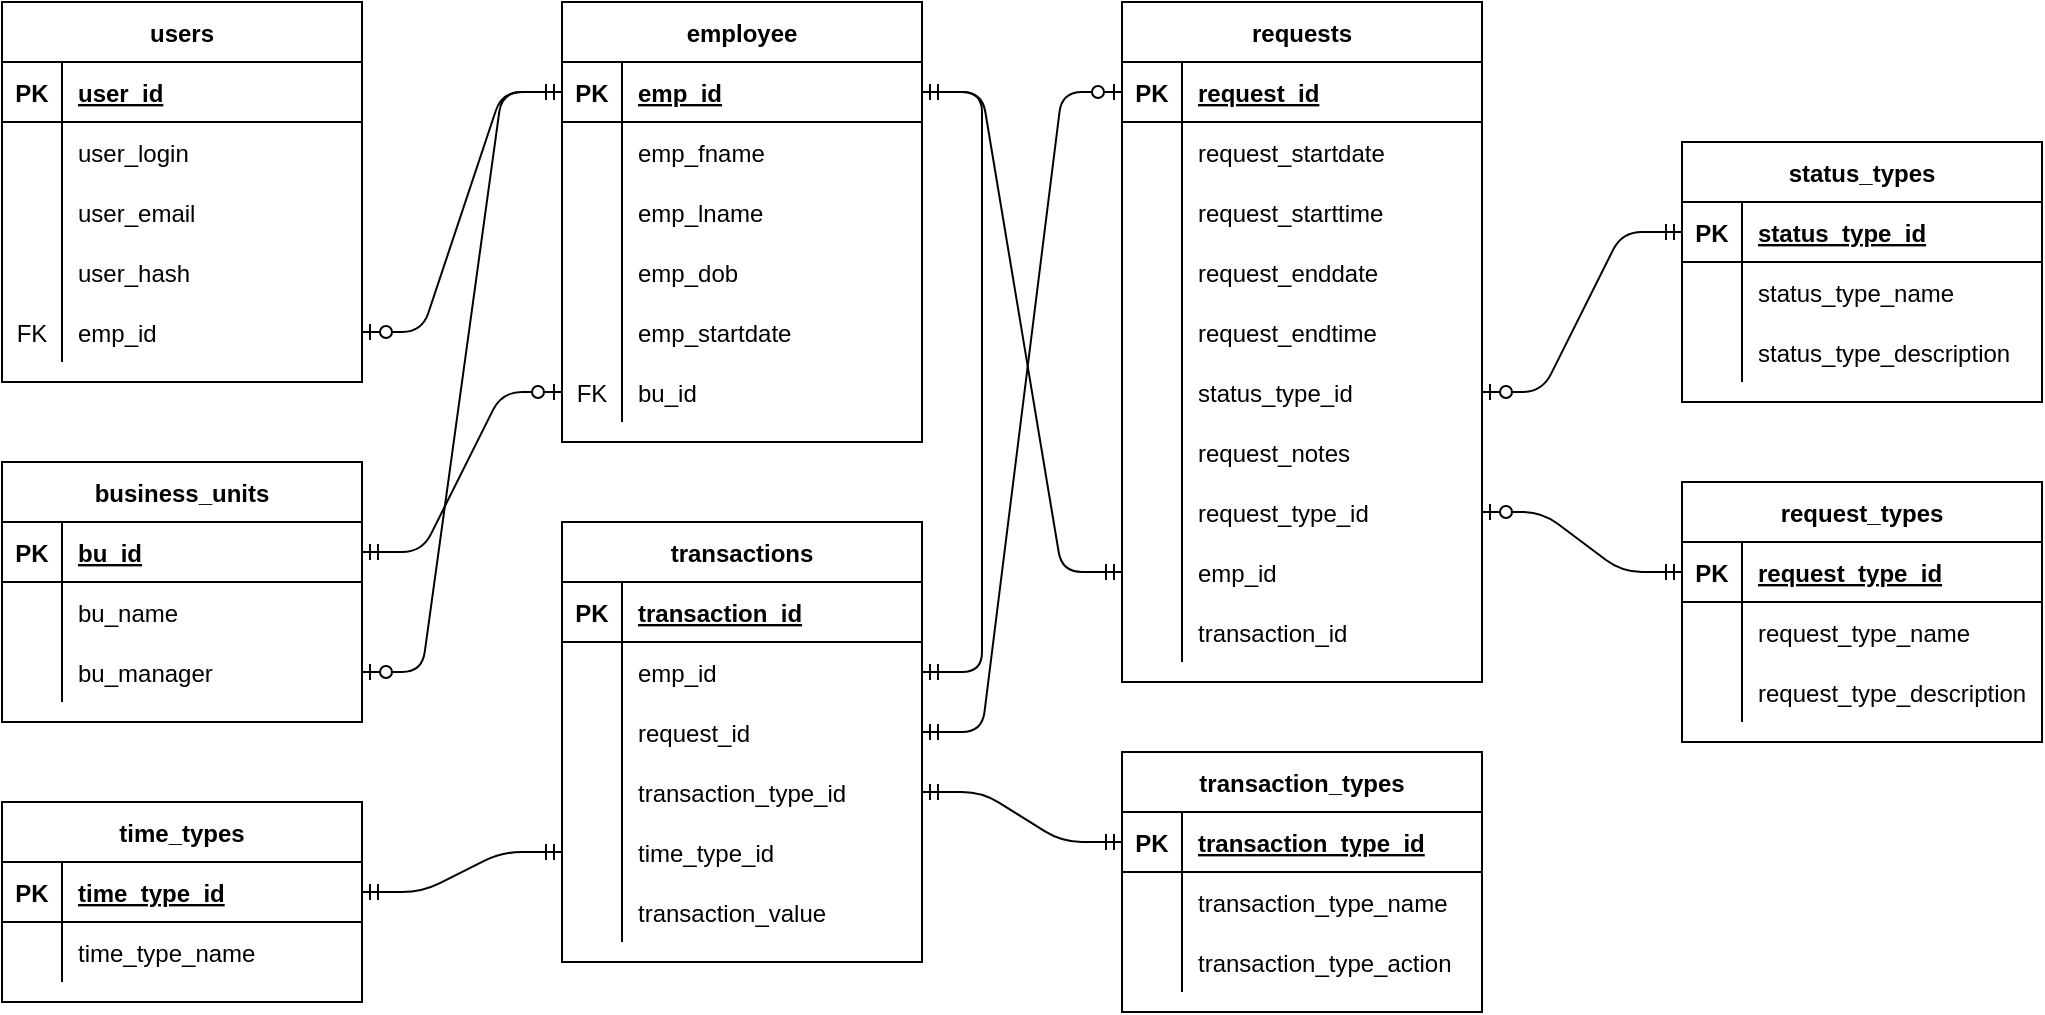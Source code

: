 <mxfile version="13.3.5" type="device"><diagram id="C5RBs43oDa-KdzZeNtuy" name="Page-1"><mxGraphModel dx="942" dy="614" grid="1" gridSize="10" guides="1" tooltips="1" connect="1" arrows="1" fold="1" page="1" pageScale="1" pageWidth="1169" pageHeight="827" math="0" shadow="0"><root><mxCell id="WIyWlLk6GJQsqaUBKTNV-0"/><mxCell id="WIyWlLk6GJQsqaUBKTNV-1" parent="WIyWlLk6GJQsqaUBKTNV-0"/><mxCell id="fb9q_JzOdVDaWe7bFAKd-0" value="users" style="shape=table;startSize=30;container=1;collapsible=1;childLayout=tableLayout;fixedRows=1;rowLines=0;fontStyle=1;align=center;resizeLast=1;" vertex="1" parent="WIyWlLk6GJQsqaUBKTNV-1"><mxGeometry x="40" y="40" width="180" height="190" as="geometry"/></mxCell><mxCell id="fb9q_JzOdVDaWe7bFAKd-1" value="" style="shape=partialRectangle;collapsible=0;dropTarget=0;pointerEvents=0;fillColor=none;top=0;left=0;bottom=1;right=0;points=[[0,0.5],[1,0.5]];portConstraint=eastwest;" vertex="1" parent="fb9q_JzOdVDaWe7bFAKd-0"><mxGeometry y="30" width="180" height="30" as="geometry"/></mxCell><mxCell id="fb9q_JzOdVDaWe7bFAKd-2" value="PK" style="shape=partialRectangle;connectable=0;fillColor=none;top=0;left=0;bottom=0;right=0;fontStyle=1;overflow=hidden;" vertex="1" parent="fb9q_JzOdVDaWe7bFAKd-1"><mxGeometry width="30" height="30" as="geometry"/></mxCell><mxCell id="fb9q_JzOdVDaWe7bFAKd-3" value="user_id" style="shape=partialRectangle;connectable=0;fillColor=none;top=0;left=0;bottom=0;right=0;align=left;spacingLeft=6;fontStyle=5;overflow=hidden;" vertex="1" parent="fb9q_JzOdVDaWe7bFAKd-1"><mxGeometry x="30" width="150" height="30" as="geometry"/></mxCell><mxCell id="fb9q_JzOdVDaWe7bFAKd-4" value="" style="shape=partialRectangle;collapsible=0;dropTarget=0;pointerEvents=0;fillColor=none;top=0;left=0;bottom=0;right=0;points=[[0,0.5],[1,0.5]];portConstraint=eastwest;" vertex="1" parent="fb9q_JzOdVDaWe7bFAKd-0"><mxGeometry y="60" width="180" height="30" as="geometry"/></mxCell><mxCell id="fb9q_JzOdVDaWe7bFAKd-5" value="" style="shape=partialRectangle;connectable=0;fillColor=none;top=0;left=0;bottom=0;right=0;editable=1;overflow=hidden;" vertex="1" parent="fb9q_JzOdVDaWe7bFAKd-4"><mxGeometry width="30" height="30" as="geometry"/></mxCell><mxCell id="fb9q_JzOdVDaWe7bFAKd-6" value="user_login" style="shape=partialRectangle;connectable=0;fillColor=none;top=0;left=0;bottom=0;right=0;align=left;spacingLeft=6;overflow=hidden;" vertex="1" parent="fb9q_JzOdVDaWe7bFAKd-4"><mxGeometry x="30" width="150" height="30" as="geometry"/></mxCell><mxCell id="fb9q_JzOdVDaWe7bFAKd-7" value="" style="shape=partialRectangle;collapsible=0;dropTarget=0;pointerEvents=0;fillColor=none;top=0;left=0;bottom=0;right=0;points=[[0,0.5],[1,0.5]];portConstraint=eastwest;" vertex="1" parent="fb9q_JzOdVDaWe7bFAKd-0"><mxGeometry y="90" width="180" height="30" as="geometry"/></mxCell><mxCell id="fb9q_JzOdVDaWe7bFAKd-8" value="" style="shape=partialRectangle;connectable=0;fillColor=none;top=0;left=0;bottom=0;right=0;editable=1;overflow=hidden;" vertex="1" parent="fb9q_JzOdVDaWe7bFAKd-7"><mxGeometry width="30" height="30" as="geometry"/></mxCell><mxCell id="fb9q_JzOdVDaWe7bFAKd-9" value="user_email" style="shape=partialRectangle;connectable=0;fillColor=none;top=0;left=0;bottom=0;right=0;align=left;spacingLeft=6;overflow=hidden;" vertex="1" parent="fb9q_JzOdVDaWe7bFAKd-7"><mxGeometry x="30" width="150" height="30" as="geometry"/></mxCell><mxCell id="fb9q_JzOdVDaWe7bFAKd-10" value="" style="shape=partialRectangle;collapsible=0;dropTarget=0;pointerEvents=0;fillColor=none;top=0;left=0;bottom=0;right=0;points=[[0,0.5],[1,0.5]];portConstraint=eastwest;" vertex="1" parent="fb9q_JzOdVDaWe7bFAKd-0"><mxGeometry y="120" width="180" height="30" as="geometry"/></mxCell><mxCell id="fb9q_JzOdVDaWe7bFAKd-11" value="" style="shape=partialRectangle;connectable=0;fillColor=none;top=0;left=0;bottom=0;right=0;editable=1;overflow=hidden;" vertex="1" parent="fb9q_JzOdVDaWe7bFAKd-10"><mxGeometry width="30" height="30" as="geometry"/></mxCell><mxCell id="fb9q_JzOdVDaWe7bFAKd-12" value="user_hash" style="shape=partialRectangle;connectable=0;fillColor=none;top=0;left=0;bottom=0;right=0;align=left;spacingLeft=6;overflow=hidden;" vertex="1" parent="fb9q_JzOdVDaWe7bFAKd-10"><mxGeometry x="30" width="150" height="30" as="geometry"/></mxCell><mxCell id="fb9q_JzOdVDaWe7bFAKd-35" value="" style="shape=partialRectangle;collapsible=0;dropTarget=0;pointerEvents=0;fillColor=none;top=0;left=0;bottom=0;right=0;points=[[0,0.5],[1,0.5]];portConstraint=eastwest;" vertex="1" parent="fb9q_JzOdVDaWe7bFAKd-0"><mxGeometry y="150" width="180" height="30" as="geometry"/></mxCell><mxCell id="fb9q_JzOdVDaWe7bFAKd-36" value="FK" style="shape=partialRectangle;connectable=0;fillColor=none;top=0;left=0;bottom=0;right=0;editable=1;overflow=hidden;" vertex="1" parent="fb9q_JzOdVDaWe7bFAKd-35"><mxGeometry width="30" height="30" as="geometry"/></mxCell><mxCell id="fb9q_JzOdVDaWe7bFAKd-37" value="emp_id" style="shape=partialRectangle;connectable=0;fillColor=none;top=0;left=0;bottom=0;right=0;align=left;spacingLeft=6;overflow=hidden;" vertex="1" parent="fb9q_JzOdVDaWe7bFAKd-35"><mxGeometry x="30" width="150" height="30" as="geometry"/></mxCell><mxCell id="fb9q_JzOdVDaWe7bFAKd-13" value="employee" style="shape=table;startSize=30;container=1;collapsible=1;childLayout=tableLayout;fixedRows=1;rowLines=0;fontStyle=1;align=center;resizeLast=1;" vertex="1" parent="WIyWlLk6GJQsqaUBKTNV-1"><mxGeometry x="320" y="40" width="180" height="220" as="geometry"><mxRectangle x="280" y="40" width="90" height="30" as="alternateBounds"/></mxGeometry></mxCell><mxCell id="fb9q_JzOdVDaWe7bFAKd-14" value="" style="shape=partialRectangle;collapsible=0;dropTarget=0;pointerEvents=0;fillColor=none;top=0;left=0;bottom=1;right=0;points=[[0,0.5],[1,0.5]];portConstraint=eastwest;" vertex="1" parent="fb9q_JzOdVDaWe7bFAKd-13"><mxGeometry y="30" width="180" height="30" as="geometry"/></mxCell><mxCell id="fb9q_JzOdVDaWe7bFAKd-15" value="PK" style="shape=partialRectangle;connectable=0;fillColor=none;top=0;left=0;bottom=0;right=0;fontStyle=1;overflow=hidden;" vertex="1" parent="fb9q_JzOdVDaWe7bFAKd-14"><mxGeometry width="30" height="30" as="geometry"/></mxCell><mxCell id="fb9q_JzOdVDaWe7bFAKd-16" value="emp_id" style="shape=partialRectangle;connectable=0;fillColor=none;top=0;left=0;bottom=0;right=0;align=left;spacingLeft=6;fontStyle=5;overflow=hidden;" vertex="1" parent="fb9q_JzOdVDaWe7bFAKd-14"><mxGeometry x="30" width="150" height="30" as="geometry"/></mxCell><mxCell id="fb9q_JzOdVDaWe7bFAKd-17" value="" style="shape=partialRectangle;collapsible=0;dropTarget=0;pointerEvents=0;fillColor=none;top=0;left=0;bottom=0;right=0;points=[[0,0.5],[1,0.5]];portConstraint=eastwest;" vertex="1" parent="fb9q_JzOdVDaWe7bFAKd-13"><mxGeometry y="60" width="180" height="30" as="geometry"/></mxCell><mxCell id="fb9q_JzOdVDaWe7bFAKd-18" value="" style="shape=partialRectangle;connectable=0;fillColor=none;top=0;left=0;bottom=0;right=0;editable=1;overflow=hidden;" vertex="1" parent="fb9q_JzOdVDaWe7bFAKd-17"><mxGeometry width="30" height="30" as="geometry"/></mxCell><mxCell id="fb9q_JzOdVDaWe7bFAKd-19" value="emp_fname" style="shape=partialRectangle;connectable=0;fillColor=none;top=0;left=0;bottom=0;right=0;align=left;spacingLeft=6;overflow=hidden;" vertex="1" parent="fb9q_JzOdVDaWe7bFAKd-17"><mxGeometry x="30" width="150" height="30" as="geometry"/></mxCell><mxCell id="fb9q_JzOdVDaWe7bFAKd-20" value="" style="shape=partialRectangle;collapsible=0;dropTarget=0;pointerEvents=0;fillColor=none;top=0;left=0;bottom=0;right=0;points=[[0,0.5],[1,0.5]];portConstraint=eastwest;" vertex="1" parent="fb9q_JzOdVDaWe7bFAKd-13"><mxGeometry y="90" width="180" height="30" as="geometry"/></mxCell><mxCell id="fb9q_JzOdVDaWe7bFAKd-21" value="" style="shape=partialRectangle;connectable=0;fillColor=none;top=0;left=0;bottom=0;right=0;editable=1;overflow=hidden;" vertex="1" parent="fb9q_JzOdVDaWe7bFAKd-20"><mxGeometry width="30" height="30" as="geometry"/></mxCell><mxCell id="fb9q_JzOdVDaWe7bFAKd-22" value="emp_lname" style="shape=partialRectangle;connectable=0;fillColor=none;top=0;left=0;bottom=0;right=0;align=left;spacingLeft=6;overflow=hidden;" vertex="1" parent="fb9q_JzOdVDaWe7bFAKd-20"><mxGeometry x="30" width="150" height="30" as="geometry"/></mxCell><mxCell id="fb9q_JzOdVDaWe7bFAKd-23" value="" style="shape=partialRectangle;collapsible=0;dropTarget=0;pointerEvents=0;fillColor=none;top=0;left=0;bottom=0;right=0;points=[[0,0.5],[1,0.5]];portConstraint=eastwest;" vertex="1" parent="fb9q_JzOdVDaWe7bFAKd-13"><mxGeometry y="120" width="180" height="30" as="geometry"/></mxCell><mxCell id="fb9q_JzOdVDaWe7bFAKd-24" value="" style="shape=partialRectangle;connectable=0;fillColor=none;top=0;left=0;bottom=0;right=0;editable=1;overflow=hidden;" vertex="1" parent="fb9q_JzOdVDaWe7bFAKd-23"><mxGeometry width="30" height="30" as="geometry"/></mxCell><mxCell id="fb9q_JzOdVDaWe7bFAKd-25" value="emp_dob" style="shape=partialRectangle;connectable=0;fillColor=none;top=0;left=0;bottom=0;right=0;align=left;spacingLeft=6;overflow=hidden;" vertex="1" parent="fb9q_JzOdVDaWe7bFAKd-23"><mxGeometry x="30" width="150" height="30" as="geometry"/></mxCell><mxCell id="fb9q_JzOdVDaWe7bFAKd-29" value="" style="shape=partialRectangle;collapsible=0;dropTarget=0;pointerEvents=0;fillColor=none;top=0;left=0;bottom=0;right=0;points=[[0,0.5],[1,0.5]];portConstraint=eastwest;" vertex="1" parent="fb9q_JzOdVDaWe7bFAKd-13"><mxGeometry y="150" width="180" height="30" as="geometry"/></mxCell><mxCell id="fb9q_JzOdVDaWe7bFAKd-30" value="" style="shape=partialRectangle;connectable=0;fillColor=none;top=0;left=0;bottom=0;right=0;editable=1;overflow=hidden;" vertex="1" parent="fb9q_JzOdVDaWe7bFAKd-29"><mxGeometry width="30" height="30" as="geometry"/></mxCell><mxCell id="fb9q_JzOdVDaWe7bFAKd-31" value="emp_startdate" style="shape=partialRectangle;connectable=0;fillColor=none;top=0;left=0;bottom=0;right=0;align=left;spacingLeft=6;overflow=hidden;" vertex="1" parent="fb9q_JzOdVDaWe7bFAKd-29"><mxGeometry x="30" width="150" height="30" as="geometry"/></mxCell><mxCell id="fb9q_JzOdVDaWe7bFAKd-32" value="" style="shape=partialRectangle;collapsible=0;dropTarget=0;pointerEvents=0;fillColor=none;top=0;left=0;bottom=0;right=0;points=[[0,0.5],[1,0.5]];portConstraint=eastwest;" vertex="1" parent="fb9q_JzOdVDaWe7bFAKd-13"><mxGeometry y="180" width="180" height="30" as="geometry"/></mxCell><mxCell id="fb9q_JzOdVDaWe7bFAKd-33" value="FK" style="shape=partialRectangle;connectable=0;fillColor=none;top=0;left=0;bottom=0;right=0;editable=1;overflow=hidden;" vertex="1" parent="fb9q_JzOdVDaWe7bFAKd-32"><mxGeometry width="30" height="30" as="geometry"/></mxCell><mxCell id="fb9q_JzOdVDaWe7bFAKd-34" value="bu_id" style="shape=partialRectangle;connectable=0;fillColor=none;top=0;left=0;bottom=0;right=0;align=left;spacingLeft=6;overflow=hidden;" vertex="1" parent="fb9q_JzOdVDaWe7bFAKd-32"><mxGeometry x="30" width="150" height="30" as="geometry"/></mxCell><mxCell id="fb9q_JzOdVDaWe7bFAKd-38" value="" style="edgeStyle=entityRelationEdgeStyle;fontSize=12;html=1;endArrow=ERzeroToOne;startArrow=ERmandOne;" edge="1" parent="WIyWlLk6GJQsqaUBKTNV-1" source="fb9q_JzOdVDaWe7bFAKd-14" target="fb9q_JzOdVDaWe7bFAKd-35"><mxGeometry width="100" height="100" relative="1" as="geometry"><mxPoint x="260" y="80" as="sourcePoint"/><mxPoint x="290" y="200" as="targetPoint"/></mxGeometry></mxCell><mxCell id="fb9q_JzOdVDaWe7bFAKd-53" value="" style="edgeStyle=entityRelationEdgeStyle;fontSize=12;html=1;endArrow=ERzeroToOne;startArrow=ERmandOne;" edge="1" parent="WIyWlLk6GJQsqaUBKTNV-1" source="fb9q_JzOdVDaWe7bFAKd-14" target="fb9q_JzOdVDaWe7bFAKd-47"><mxGeometry width="100" height="100" relative="1" as="geometry"><mxPoint x="350" y="460" as="sourcePoint"/><mxPoint x="450" y="360" as="targetPoint"/></mxGeometry></mxCell><mxCell id="fb9q_JzOdVDaWe7bFAKd-54" value="" style="edgeStyle=entityRelationEdgeStyle;fontSize=12;html=1;endArrow=ERzeroToOne;startArrow=ERmandOne;" edge="1" parent="WIyWlLk6GJQsqaUBKTNV-1" source="fb9q_JzOdVDaWe7bFAKd-41" target="fb9q_JzOdVDaWe7bFAKd-32"><mxGeometry width="100" height="100" relative="1" as="geometry"><mxPoint x="360" y="450" as="sourcePoint"/><mxPoint x="460" y="350" as="targetPoint"/></mxGeometry></mxCell><mxCell id="fb9q_JzOdVDaWe7bFAKd-84" value="" style="edgeStyle=entityRelationEdgeStyle;fontSize=12;html=1;endArrow=ERmandOne;startArrow=ERmandOne;" edge="1" parent="WIyWlLk6GJQsqaUBKTNV-1" source="fb9q_JzOdVDaWe7bFAKd-80" target="fb9q_JzOdVDaWe7bFAKd-14"><mxGeometry width="100" height="100" relative="1" as="geometry"><mxPoint x="600" y="460" as="sourcePoint"/><mxPoint x="700" y="360" as="targetPoint"/></mxGeometry></mxCell><mxCell id="fb9q_JzOdVDaWe7bFAKd-40" value="business_units" style="shape=table;startSize=30;container=1;collapsible=1;childLayout=tableLayout;fixedRows=1;rowLines=0;fontStyle=1;align=center;resizeLast=1;" vertex="1" parent="WIyWlLk6GJQsqaUBKTNV-1"><mxGeometry x="40" y="270" width="180" height="130" as="geometry"/></mxCell><mxCell id="fb9q_JzOdVDaWe7bFAKd-41" value="" style="shape=partialRectangle;collapsible=0;dropTarget=0;pointerEvents=0;fillColor=none;top=0;left=0;bottom=1;right=0;points=[[0,0.5],[1,0.5]];portConstraint=eastwest;" vertex="1" parent="fb9q_JzOdVDaWe7bFAKd-40"><mxGeometry y="30" width="180" height="30" as="geometry"/></mxCell><mxCell id="fb9q_JzOdVDaWe7bFAKd-42" value="PK" style="shape=partialRectangle;connectable=0;fillColor=none;top=0;left=0;bottom=0;right=0;fontStyle=1;overflow=hidden;" vertex="1" parent="fb9q_JzOdVDaWe7bFAKd-41"><mxGeometry width="30" height="30" as="geometry"/></mxCell><mxCell id="fb9q_JzOdVDaWe7bFAKd-43" value="bu_id" style="shape=partialRectangle;connectable=0;fillColor=none;top=0;left=0;bottom=0;right=0;align=left;spacingLeft=6;fontStyle=5;overflow=hidden;" vertex="1" parent="fb9q_JzOdVDaWe7bFAKd-41"><mxGeometry x="30" width="150" height="30" as="geometry"/></mxCell><mxCell id="fb9q_JzOdVDaWe7bFAKd-44" value="" style="shape=partialRectangle;collapsible=0;dropTarget=0;pointerEvents=0;fillColor=none;top=0;left=0;bottom=0;right=0;points=[[0,0.5],[1,0.5]];portConstraint=eastwest;" vertex="1" parent="fb9q_JzOdVDaWe7bFAKd-40"><mxGeometry y="60" width="180" height="30" as="geometry"/></mxCell><mxCell id="fb9q_JzOdVDaWe7bFAKd-45" value="" style="shape=partialRectangle;connectable=0;fillColor=none;top=0;left=0;bottom=0;right=0;editable=1;overflow=hidden;" vertex="1" parent="fb9q_JzOdVDaWe7bFAKd-44"><mxGeometry width="30" height="30" as="geometry"/></mxCell><mxCell id="fb9q_JzOdVDaWe7bFAKd-46" value="bu_name" style="shape=partialRectangle;connectable=0;fillColor=none;top=0;left=0;bottom=0;right=0;align=left;spacingLeft=6;overflow=hidden;" vertex="1" parent="fb9q_JzOdVDaWe7bFAKd-44"><mxGeometry x="30" width="150" height="30" as="geometry"/></mxCell><mxCell id="fb9q_JzOdVDaWe7bFAKd-47" value="" style="shape=partialRectangle;collapsible=0;dropTarget=0;pointerEvents=0;fillColor=none;top=0;left=0;bottom=0;right=0;points=[[0,0.5],[1,0.5]];portConstraint=eastwest;" vertex="1" parent="fb9q_JzOdVDaWe7bFAKd-40"><mxGeometry y="90" width="180" height="30" as="geometry"/></mxCell><mxCell id="fb9q_JzOdVDaWe7bFAKd-48" value="" style="shape=partialRectangle;connectable=0;fillColor=none;top=0;left=0;bottom=0;right=0;editable=1;overflow=hidden;" vertex="1" parent="fb9q_JzOdVDaWe7bFAKd-47"><mxGeometry width="30" height="30" as="geometry"/></mxCell><mxCell id="fb9q_JzOdVDaWe7bFAKd-49" value="bu_manager" style="shape=partialRectangle;connectable=0;fillColor=none;top=0;left=0;bottom=0;right=0;align=left;spacingLeft=6;overflow=hidden;" vertex="1" parent="fb9q_JzOdVDaWe7bFAKd-47"><mxGeometry x="30" width="150" height="30" as="geometry"/></mxCell><mxCell id="fb9q_JzOdVDaWe7bFAKd-98" value="" style="edgeStyle=entityRelationEdgeStyle;fontSize=12;html=1;endArrow=ERzeroToOne;startArrow=ERmandOne;" edge="1" parent="WIyWlLk6GJQsqaUBKTNV-1" source="fb9q_JzOdVDaWe7bFAKd-86" target="fb9q_JzOdVDaWe7bFAKd-77"><mxGeometry width="100" height="100" relative="1" as="geometry"><mxPoint x="70" y="700" as="sourcePoint"/><mxPoint x="170" y="600" as="targetPoint"/></mxGeometry></mxCell><mxCell id="fb9q_JzOdVDaWe7bFAKd-112" value="" style="edgeStyle=entityRelationEdgeStyle;fontSize=12;html=1;endArrow=ERzeroToOne;startArrow=ERmandOne;" edge="1" parent="WIyWlLk6GJQsqaUBKTNV-1" source="fb9q_JzOdVDaWe7bFAKd-100" target="fb9q_JzOdVDaWe7bFAKd-71"><mxGeometry width="100" height="100" relative="1" as="geometry"><mxPoint x="620" y="490" as="sourcePoint"/><mxPoint x="720" y="390" as="targetPoint"/></mxGeometry></mxCell><mxCell id="fb9q_JzOdVDaWe7bFAKd-55" value="requests" style="shape=table;startSize=30;container=1;collapsible=1;childLayout=tableLayout;fixedRows=1;rowLines=0;fontStyle=1;align=center;resizeLast=1;" vertex="1" parent="WIyWlLk6GJQsqaUBKTNV-1"><mxGeometry x="600" y="40" width="180" height="340" as="geometry"/></mxCell><mxCell id="fb9q_JzOdVDaWe7bFAKd-56" value="" style="shape=partialRectangle;collapsible=0;dropTarget=0;pointerEvents=0;fillColor=none;top=0;left=0;bottom=1;right=0;points=[[0,0.5],[1,0.5]];portConstraint=eastwest;" vertex="1" parent="fb9q_JzOdVDaWe7bFAKd-55"><mxGeometry y="30" width="180" height="30" as="geometry"/></mxCell><mxCell id="fb9q_JzOdVDaWe7bFAKd-57" value="PK" style="shape=partialRectangle;connectable=0;fillColor=none;top=0;left=0;bottom=0;right=0;fontStyle=1;overflow=hidden;" vertex="1" parent="fb9q_JzOdVDaWe7bFAKd-56"><mxGeometry width="30" height="30" as="geometry"/></mxCell><mxCell id="fb9q_JzOdVDaWe7bFAKd-58" value="request_id" style="shape=partialRectangle;connectable=0;fillColor=none;top=0;left=0;bottom=0;right=0;align=left;spacingLeft=6;fontStyle=5;overflow=hidden;" vertex="1" parent="fb9q_JzOdVDaWe7bFAKd-56"><mxGeometry x="30" width="150" height="30" as="geometry"/></mxCell><mxCell id="fb9q_JzOdVDaWe7bFAKd-59" value="" style="shape=partialRectangle;collapsible=0;dropTarget=0;pointerEvents=0;fillColor=none;top=0;left=0;bottom=0;right=0;points=[[0,0.5],[1,0.5]];portConstraint=eastwest;" vertex="1" parent="fb9q_JzOdVDaWe7bFAKd-55"><mxGeometry y="60" width="180" height="30" as="geometry"/></mxCell><mxCell id="fb9q_JzOdVDaWe7bFAKd-60" value="" style="shape=partialRectangle;connectable=0;fillColor=none;top=0;left=0;bottom=0;right=0;editable=1;overflow=hidden;" vertex="1" parent="fb9q_JzOdVDaWe7bFAKd-59"><mxGeometry width="30" height="30" as="geometry"/></mxCell><mxCell id="fb9q_JzOdVDaWe7bFAKd-61" value="request_startdate" style="shape=partialRectangle;connectable=0;fillColor=none;top=0;left=0;bottom=0;right=0;align=left;spacingLeft=6;overflow=hidden;" vertex="1" parent="fb9q_JzOdVDaWe7bFAKd-59"><mxGeometry x="30" width="150" height="30" as="geometry"/></mxCell><mxCell id="fb9q_JzOdVDaWe7bFAKd-62" value="" style="shape=partialRectangle;collapsible=0;dropTarget=0;pointerEvents=0;fillColor=none;top=0;left=0;bottom=0;right=0;points=[[0,0.5],[1,0.5]];portConstraint=eastwest;" vertex="1" parent="fb9q_JzOdVDaWe7bFAKd-55"><mxGeometry y="90" width="180" height="30" as="geometry"/></mxCell><mxCell id="fb9q_JzOdVDaWe7bFAKd-63" value="" style="shape=partialRectangle;connectable=0;fillColor=none;top=0;left=0;bottom=0;right=0;editable=1;overflow=hidden;" vertex="1" parent="fb9q_JzOdVDaWe7bFAKd-62"><mxGeometry width="30" height="30" as="geometry"/></mxCell><mxCell id="fb9q_JzOdVDaWe7bFAKd-64" value="request_starttime" style="shape=partialRectangle;connectable=0;fillColor=none;top=0;left=0;bottom=0;right=0;align=left;spacingLeft=6;overflow=hidden;" vertex="1" parent="fb9q_JzOdVDaWe7bFAKd-62"><mxGeometry x="30" width="150" height="30" as="geometry"/></mxCell><mxCell id="fb9q_JzOdVDaWe7bFAKd-65" value="" style="shape=partialRectangle;collapsible=0;dropTarget=0;pointerEvents=0;fillColor=none;top=0;left=0;bottom=0;right=0;points=[[0,0.5],[1,0.5]];portConstraint=eastwest;" vertex="1" parent="fb9q_JzOdVDaWe7bFAKd-55"><mxGeometry y="120" width="180" height="30" as="geometry"/></mxCell><mxCell id="fb9q_JzOdVDaWe7bFAKd-66" value="" style="shape=partialRectangle;connectable=0;fillColor=none;top=0;left=0;bottom=0;right=0;editable=1;overflow=hidden;" vertex="1" parent="fb9q_JzOdVDaWe7bFAKd-65"><mxGeometry width="30" height="30" as="geometry"/></mxCell><mxCell id="fb9q_JzOdVDaWe7bFAKd-67" value="request_enddate" style="shape=partialRectangle;connectable=0;fillColor=none;top=0;left=0;bottom=0;right=0;align=left;spacingLeft=6;overflow=hidden;" vertex="1" parent="fb9q_JzOdVDaWe7bFAKd-65"><mxGeometry x="30" width="150" height="30" as="geometry"/></mxCell><mxCell id="fb9q_JzOdVDaWe7bFAKd-68" value="" style="shape=partialRectangle;collapsible=0;dropTarget=0;pointerEvents=0;fillColor=none;top=0;left=0;bottom=0;right=0;points=[[0,0.5],[1,0.5]];portConstraint=eastwest;" vertex="1" parent="fb9q_JzOdVDaWe7bFAKd-55"><mxGeometry y="150" width="180" height="30" as="geometry"/></mxCell><mxCell id="fb9q_JzOdVDaWe7bFAKd-69" value="" style="shape=partialRectangle;connectable=0;fillColor=none;top=0;left=0;bottom=0;right=0;editable=1;overflow=hidden;" vertex="1" parent="fb9q_JzOdVDaWe7bFAKd-68"><mxGeometry width="30" height="30" as="geometry"/></mxCell><mxCell id="fb9q_JzOdVDaWe7bFAKd-70" value="request_endtime" style="shape=partialRectangle;connectable=0;fillColor=none;top=0;left=0;bottom=0;right=0;align=left;spacingLeft=6;overflow=hidden;" vertex="1" parent="fb9q_JzOdVDaWe7bFAKd-68"><mxGeometry x="30" width="150" height="30" as="geometry"/></mxCell><mxCell id="fb9q_JzOdVDaWe7bFAKd-71" value="" style="shape=partialRectangle;collapsible=0;dropTarget=0;pointerEvents=0;fillColor=none;top=0;left=0;bottom=0;right=0;points=[[0,0.5],[1,0.5]];portConstraint=eastwest;" vertex="1" parent="fb9q_JzOdVDaWe7bFAKd-55"><mxGeometry y="180" width="180" height="30" as="geometry"/></mxCell><mxCell id="fb9q_JzOdVDaWe7bFAKd-72" value="" style="shape=partialRectangle;connectable=0;fillColor=none;top=0;left=0;bottom=0;right=0;editable=1;overflow=hidden;" vertex="1" parent="fb9q_JzOdVDaWe7bFAKd-71"><mxGeometry width="30" height="30" as="geometry"/></mxCell><mxCell id="fb9q_JzOdVDaWe7bFAKd-73" value="status_type_id" style="shape=partialRectangle;connectable=0;fillColor=none;top=0;left=0;bottom=0;right=0;align=left;spacingLeft=6;overflow=hidden;" vertex="1" parent="fb9q_JzOdVDaWe7bFAKd-71"><mxGeometry x="30" width="150" height="30" as="geometry"/></mxCell><mxCell id="fb9q_JzOdVDaWe7bFAKd-74" value="" style="shape=partialRectangle;collapsible=0;dropTarget=0;pointerEvents=0;fillColor=none;top=0;left=0;bottom=0;right=0;points=[[0,0.5],[1,0.5]];portConstraint=eastwest;" vertex="1" parent="fb9q_JzOdVDaWe7bFAKd-55"><mxGeometry y="210" width="180" height="30" as="geometry"/></mxCell><mxCell id="fb9q_JzOdVDaWe7bFAKd-75" value="" style="shape=partialRectangle;connectable=0;fillColor=none;top=0;left=0;bottom=0;right=0;editable=1;overflow=hidden;" vertex="1" parent="fb9q_JzOdVDaWe7bFAKd-74"><mxGeometry width="30" height="30" as="geometry"/></mxCell><mxCell id="fb9q_JzOdVDaWe7bFAKd-76" value="request_notes" style="shape=partialRectangle;connectable=0;fillColor=none;top=0;left=0;bottom=0;right=0;align=left;spacingLeft=6;overflow=hidden;" vertex="1" parent="fb9q_JzOdVDaWe7bFAKd-74"><mxGeometry x="30" width="150" height="30" as="geometry"/></mxCell><mxCell id="fb9q_JzOdVDaWe7bFAKd-77" value="" style="shape=partialRectangle;collapsible=0;dropTarget=0;pointerEvents=0;fillColor=none;top=0;left=0;bottom=0;right=0;points=[[0,0.5],[1,0.5]];portConstraint=eastwest;" vertex="1" parent="fb9q_JzOdVDaWe7bFAKd-55"><mxGeometry y="240" width="180" height="30" as="geometry"/></mxCell><mxCell id="fb9q_JzOdVDaWe7bFAKd-78" value="" style="shape=partialRectangle;connectable=0;fillColor=none;top=0;left=0;bottom=0;right=0;editable=1;overflow=hidden;" vertex="1" parent="fb9q_JzOdVDaWe7bFAKd-77"><mxGeometry width="30" height="30" as="geometry"/></mxCell><mxCell id="fb9q_JzOdVDaWe7bFAKd-79" value="request_type_id" style="shape=partialRectangle;connectable=0;fillColor=none;top=0;left=0;bottom=0;right=0;align=left;spacingLeft=6;overflow=hidden;" vertex="1" parent="fb9q_JzOdVDaWe7bFAKd-77"><mxGeometry x="30" width="150" height="30" as="geometry"/></mxCell><mxCell id="fb9q_JzOdVDaWe7bFAKd-80" value="" style="shape=partialRectangle;collapsible=0;dropTarget=0;pointerEvents=0;fillColor=none;top=0;left=0;bottom=0;right=0;points=[[0,0.5],[1,0.5]];portConstraint=eastwest;" vertex="1" parent="fb9q_JzOdVDaWe7bFAKd-55"><mxGeometry y="270" width="180" height="30" as="geometry"/></mxCell><mxCell id="fb9q_JzOdVDaWe7bFAKd-81" value="" style="shape=partialRectangle;connectable=0;fillColor=none;top=0;left=0;bottom=0;right=0;editable=1;overflow=hidden;" vertex="1" parent="fb9q_JzOdVDaWe7bFAKd-80"><mxGeometry width="30" height="30" as="geometry"/></mxCell><mxCell id="fb9q_JzOdVDaWe7bFAKd-82" value="emp_id" style="shape=partialRectangle;connectable=0;fillColor=none;top=0;left=0;bottom=0;right=0;align=left;spacingLeft=6;overflow=hidden;" vertex="1" parent="fb9q_JzOdVDaWe7bFAKd-80"><mxGeometry x="30" width="150" height="30" as="geometry"/></mxCell><mxCell id="fb9q_JzOdVDaWe7bFAKd-129" value="" style="shape=partialRectangle;collapsible=0;dropTarget=0;pointerEvents=0;fillColor=none;top=0;left=0;bottom=0;right=0;points=[[0,0.5],[1,0.5]];portConstraint=eastwest;" vertex="1" parent="fb9q_JzOdVDaWe7bFAKd-55"><mxGeometry y="300" width="180" height="30" as="geometry"/></mxCell><mxCell id="fb9q_JzOdVDaWe7bFAKd-130" value="" style="shape=partialRectangle;connectable=0;fillColor=none;top=0;left=0;bottom=0;right=0;editable=1;overflow=hidden;" vertex="1" parent="fb9q_JzOdVDaWe7bFAKd-129"><mxGeometry width="30" height="30" as="geometry"/></mxCell><mxCell id="fb9q_JzOdVDaWe7bFAKd-131" value="transaction_id" style="shape=partialRectangle;connectable=0;fillColor=none;top=0;left=0;bottom=0;right=0;align=left;spacingLeft=6;overflow=hidden;" vertex="1" parent="fb9q_JzOdVDaWe7bFAKd-129"><mxGeometry x="30" width="150" height="30" as="geometry"/></mxCell><mxCell id="fb9q_JzOdVDaWe7bFAKd-85" value="request_types" style="shape=table;startSize=30;container=1;collapsible=1;childLayout=tableLayout;fixedRows=1;rowLines=0;fontStyle=1;align=center;resizeLast=1;" vertex="1" parent="WIyWlLk6GJQsqaUBKTNV-1"><mxGeometry x="880" y="280" width="180" height="130" as="geometry"/></mxCell><mxCell id="fb9q_JzOdVDaWe7bFAKd-86" value="" style="shape=partialRectangle;collapsible=0;dropTarget=0;pointerEvents=0;fillColor=none;top=0;left=0;bottom=1;right=0;points=[[0,0.5],[1,0.5]];portConstraint=eastwest;" vertex="1" parent="fb9q_JzOdVDaWe7bFAKd-85"><mxGeometry y="30" width="180" height="30" as="geometry"/></mxCell><mxCell id="fb9q_JzOdVDaWe7bFAKd-87" value="PK" style="shape=partialRectangle;connectable=0;fillColor=none;top=0;left=0;bottom=0;right=0;fontStyle=1;overflow=hidden;" vertex="1" parent="fb9q_JzOdVDaWe7bFAKd-86"><mxGeometry width="30" height="30" as="geometry"/></mxCell><mxCell id="fb9q_JzOdVDaWe7bFAKd-88" value="request_type_id" style="shape=partialRectangle;connectable=0;fillColor=none;top=0;left=0;bottom=0;right=0;align=left;spacingLeft=6;fontStyle=5;overflow=hidden;" vertex="1" parent="fb9q_JzOdVDaWe7bFAKd-86"><mxGeometry x="30" width="150" height="30" as="geometry"/></mxCell><mxCell id="fb9q_JzOdVDaWe7bFAKd-89" value="" style="shape=partialRectangle;collapsible=0;dropTarget=0;pointerEvents=0;fillColor=none;top=0;left=0;bottom=0;right=0;points=[[0,0.5],[1,0.5]];portConstraint=eastwest;" vertex="1" parent="fb9q_JzOdVDaWe7bFAKd-85"><mxGeometry y="60" width="180" height="30" as="geometry"/></mxCell><mxCell id="fb9q_JzOdVDaWe7bFAKd-90" value="" style="shape=partialRectangle;connectable=0;fillColor=none;top=0;left=0;bottom=0;right=0;editable=1;overflow=hidden;" vertex="1" parent="fb9q_JzOdVDaWe7bFAKd-89"><mxGeometry width="30" height="30" as="geometry"/></mxCell><mxCell id="fb9q_JzOdVDaWe7bFAKd-91" value="request_type_name" style="shape=partialRectangle;connectable=0;fillColor=none;top=0;left=0;bottom=0;right=0;align=left;spacingLeft=6;overflow=hidden;" vertex="1" parent="fb9q_JzOdVDaWe7bFAKd-89"><mxGeometry x="30" width="150" height="30" as="geometry"/></mxCell><mxCell id="fb9q_JzOdVDaWe7bFAKd-92" value="" style="shape=partialRectangle;collapsible=0;dropTarget=0;pointerEvents=0;fillColor=none;top=0;left=0;bottom=0;right=0;points=[[0,0.5],[1,0.5]];portConstraint=eastwest;" vertex="1" parent="fb9q_JzOdVDaWe7bFAKd-85"><mxGeometry y="90" width="180" height="30" as="geometry"/></mxCell><mxCell id="fb9q_JzOdVDaWe7bFAKd-93" value="" style="shape=partialRectangle;connectable=0;fillColor=none;top=0;left=0;bottom=0;right=0;editable=1;overflow=hidden;" vertex="1" parent="fb9q_JzOdVDaWe7bFAKd-92"><mxGeometry width="30" height="30" as="geometry"/></mxCell><mxCell id="fb9q_JzOdVDaWe7bFAKd-94" value="request_type_description" style="shape=partialRectangle;connectable=0;fillColor=none;top=0;left=0;bottom=0;right=0;align=left;spacingLeft=6;overflow=hidden;" vertex="1" parent="fb9q_JzOdVDaWe7bFAKd-92"><mxGeometry x="30" width="150" height="30" as="geometry"/></mxCell><mxCell id="fb9q_JzOdVDaWe7bFAKd-99" value="status_types" style="shape=table;startSize=30;container=1;collapsible=1;childLayout=tableLayout;fixedRows=1;rowLines=0;fontStyle=1;align=center;resizeLast=1;" vertex="1" parent="WIyWlLk6GJQsqaUBKTNV-1"><mxGeometry x="880" y="110" width="180" height="130" as="geometry"/></mxCell><mxCell id="fb9q_JzOdVDaWe7bFAKd-100" value="" style="shape=partialRectangle;collapsible=0;dropTarget=0;pointerEvents=0;fillColor=none;top=0;left=0;bottom=1;right=0;points=[[0,0.5],[1,0.5]];portConstraint=eastwest;" vertex="1" parent="fb9q_JzOdVDaWe7bFAKd-99"><mxGeometry y="30" width="180" height="30" as="geometry"/></mxCell><mxCell id="fb9q_JzOdVDaWe7bFAKd-101" value="PK" style="shape=partialRectangle;connectable=0;fillColor=none;top=0;left=0;bottom=0;right=0;fontStyle=1;overflow=hidden;" vertex="1" parent="fb9q_JzOdVDaWe7bFAKd-100"><mxGeometry width="30" height="30" as="geometry"/></mxCell><mxCell id="fb9q_JzOdVDaWe7bFAKd-102" value="status_type_id" style="shape=partialRectangle;connectable=0;fillColor=none;top=0;left=0;bottom=0;right=0;align=left;spacingLeft=6;fontStyle=5;overflow=hidden;" vertex="1" parent="fb9q_JzOdVDaWe7bFAKd-100"><mxGeometry x="30" width="150" height="30" as="geometry"/></mxCell><mxCell id="fb9q_JzOdVDaWe7bFAKd-103" value="" style="shape=partialRectangle;collapsible=0;dropTarget=0;pointerEvents=0;fillColor=none;top=0;left=0;bottom=0;right=0;points=[[0,0.5],[1,0.5]];portConstraint=eastwest;" vertex="1" parent="fb9q_JzOdVDaWe7bFAKd-99"><mxGeometry y="60" width="180" height="30" as="geometry"/></mxCell><mxCell id="fb9q_JzOdVDaWe7bFAKd-104" value="" style="shape=partialRectangle;connectable=0;fillColor=none;top=0;left=0;bottom=0;right=0;editable=1;overflow=hidden;" vertex="1" parent="fb9q_JzOdVDaWe7bFAKd-103"><mxGeometry width="30" height="30" as="geometry"/></mxCell><mxCell id="fb9q_JzOdVDaWe7bFAKd-105" value="status_type_name" style="shape=partialRectangle;connectable=0;fillColor=none;top=0;left=0;bottom=0;right=0;align=left;spacingLeft=6;overflow=hidden;" vertex="1" parent="fb9q_JzOdVDaWe7bFAKd-103"><mxGeometry x="30" width="150" height="30" as="geometry"/></mxCell><mxCell id="fb9q_JzOdVDaWe7bFAKd-106" value="" style="shape=partialRectangle;collapsible=0;dropTarget=0;pointerEvents=0;fillColor=none;top=0;left=0;bottom=0;right=0;points=[[0,0.5],[1,0.5]];portConstraint=eastwest;" vertex="1" parent="fb9q_JzOdVDaWe7bFAKd-99"><mxGeometry y="90" width="180" height="30" as="geometry"/></mxCell><mxCell id="fb9q_JzOdVDaWe7bFAKd-107" value="" style="shape=partialRectangle;connectable=0;fillColor=none;top=0;left=0;bottom=0;right=0;editable=1;overflow=hidden;" vertex="1" parent="fb9q_JzOdVDaWe7bFAKd-106"><mxGeometry width="30" height="30" as="geometry"/></mxCell><mxCell id="fb9q_JzOdVDaWe7bFAKd-108" value="status_type_description" style="shape=partialRectangle;connectable=0;fillColor=none;top=0;left=0;bottom=0;right=0;align=left;spacingLeft=6;overflow=hidden;" vertex="1" parent="fb9q_JzOdVDaWe7bFAKd-106"><mxGeometry x="30" width="150" height="30" as="geometry"/></mxCell><mxCell id="fb9q_JzOdVDaWe7bFAKd-116" value="transactions" style="shape=table;startSize=30;container=1;collapsible=1;childLayout=tableLayout;fixedRows=1;rowLines=0;fontStyle=1;align=center;resizeLast=1;" vertex="1" parent="WIyWlLk6GJQsqaUBKTNV-1"><mxGeometry x="320" y="300" width="180" height="220" as="geometry"/></mxCell><mxCell id="fb9q_JzOdVDaWe7bFAKd-117" value="" style="shape=partialRectangle;collapsible=0;dropTarget=0;pointerEvents=0;fillColor=none;top=0;left=0;bottom=1;right=0;points=[[0,0.5],[1,0.5]];portConstraint=eastwest;" vertex="1" parent="fb9q_JzOdVDaWe7bFAKd-116"><mxGeometry y="30" width="180" height="30" as="geometry"/></mxCell><mxCell id="fb9q_JzOdVDaWe7bFAKd-118" value="PK" style="shape=partialRectangle;connectable=0;fillColor=none;top=0;left=0;bottom=0;right=0;fontStyle=1;overflow=hidden;" vertex="1" parent="fb9q_JzOdVDaWe7bFAKd-117"><mxGeometry width="30" height="30" as="geometry"/></mxCell><mxCell id="fb9q_JzOdVDaWe7bFAKd-119" value="transaction_id" style="shape=partialRectangle;connectable=0;fillColor=none;top=0;left=0;bottom=0;right=0;align=left;spacingLeft=6;fontStyle=5;overflow=hidden;" vertex="1" parent="fb9q_JzOdVDaWe7bFAKd-117"><mxGeometry x="30" width="150" height="30" as="geometry"/></mxCell><mxCell id="fb9q_JzOdVDaWe7bFAKd-120" value="" style="shape=partialRectangle;collapsible=0;dropTarget=0;pointerEvents=0;fillColor=none;top=0;left=0;bottom=0;right=0;points=[[0,0.5],[1,0.5]];portConstraint=eastwest;" vertex="1" parent="fb9q_JzOdVDaWe7bFAKd-116"><mxGeometry y="60" width="180" height="30" as="geometry"/></mxCell><mxCell id="fb9q_JzOdVDaWe7bFAKd-121" value="" style="shape=partialRectangle;connectable=0;fillColor=none;top=0;left=0;bottom=0;right=0;editable=1;overflow=hidden;" vertex="1" parent="fb9q_JzOdVDaWe7bFAKd-120"><mxGeometry width="30" height="30" as="geometry"/></mxCell><mxCell id="fb9q_JzOdVDaWe7bFAKd-122" value="emp_id" style="shape=partialRectangle;connectable=0;fillColor=none;top=0;left=0;bottom=0;right=0;align=left;spacingLeft=6;overflow=hidden;" vertex="1" parent="fb9q_JzOdVDaWe7bFAKd-120"><mxGeometry x="30" width="150" height="30" as="geometry"/></mxCell><mxCell id="fb9q_JzOdVDaWe7bFAKd-123" value="" style="shape=partialRectangle;collapsible=0;dropTarget=0;pointerEvents=0;fillColor=none;top=0;left=0;bottom=0;right=0;points=[[0,0.5],[1,0.5]];portConstraint=eastwest;" vertex="1" parent="fb9q_JzOdVDaWe7bFAKd-116"><mxGeometry y="90" width="180" height="30" as="geometry"/></mxCell><mxCell id="fb9q_JzOdVDaWe7bFAKd-124" value="" style="shape=partialRectangle;connectable=0;fillColor=none;top=0;left=0;bottom=0;right=0;editable=1;overflow=hidden;" vertex="1" parent="fb9q_JzOdVDaWe7bFAKd-123"><mxGeometry width="30" height="30" as="geometry"/></mxCell><mxCell id="fb9q_JzOdVDaWe7bFAKd-125" value="request_id" style="shape=partialRectangle;connectable=0;fillColor=none;top=0;left=0;bottom=0;right=0;align=left;spacingLeft=6;overflow=hidden;" vertex="1" parent="fb9q_JzOdVDaWe7bFAKd-123"><mxGeometry x="30" width="150" height="30" as="geometry"/></mxCell><mxCell id="fb9q_JzOdVDaWe7bFAKd-126" value="" style="shape=partialRectangle;collapsible=0;dropTarget=0;pointerEvents=0;fillColor=none;top=0;left=0;bottom=0;right=0;points=[[0,0.5],[1,0.5]];portConstraint=eastwest;" vertex="1" parent="fb9q_JzOdVDaWe7bFAKd-116"><mxGeometry y="120" width="180" height="30" as="geometry"/></mxCell><mxCell id="fb9q_JzOdVDaWe7bFAKd-127" value="" style="shape=partialRectangle;connectable=0;fillColor=none;top=0;left=0;bottom=0;right=0;editable=1;overflow=hidden;" vertex="1" parent="fb9q_JzOdVDaWe7bFAKd-126"><mxGeometry width="30" height="30" as="geometry"/></mxCell><mxCell id="fb9q_JzOdVDaWe7bFAKd-128" value="transaction_type_id" style="shape=partialRectangle;connectable=0;fillColor=none;top=0;left=0;bottom=0;right=0;align=left;spacingLeft=6;overflow=hidden;" vertex="1" parent="fb9q_JzOdVDaWe7bFAKd-126"><mxGeometry x="30" width="150" height="30" as="geometry"/></mxCell><mxCell id="fb9q_JzOdVDaWe7bFAKd-132" value="" style="shape=partialRectangle;collapsible=0;dropTarget=0;pointerEvents=0;fillColor=none;top=0;left=0;bottom=0;right=0;points=[[0,0.5],[1,0.5]];portConstraint=eastwest;" vertex="1" parent="fb9q_JzOdVDaWe7bFAKd-116"><mxGeometry y="150" width="180" height="30" as="geometry"/></mxCell><mxCell id="fb9q_JzOdVDaWe7bFAKd-133" value="" style="shape=partialRectangle;connectable=0;fillColor=none;top=0;left=0;bottom=0;right=0;editable=1;overflow=hidden;" vertex="1" parent="fb9q_JzOdVDaWe7bFAKd-132"><mxGeometry width="30" height="30" as="geometry"/></mxCell><mxCell id="fb9q_JzOdVDaWe7bFAKd-134" value="time_type_id" style="shape=partialRectangle;connectable=0;fillColor=none;top=0;left=0;bottom=0;right=0;align=left;spacingLeft=6;overflow=hidden;" vertex="1" parent="fb9q_JzOdVDaWe7bFAKd-132"><mxGeometry x="30" width="150" height="30" as="geometry"/></mxCell><mxCell id="fb9q_JzOdVDaWe7bFAKd-135" value="" style="shape=partialRectangle;collapsible=0;dropTarget=0;pointerEvents=0;fillColor=none;top=0;left=0;bottom=0;right=0;points=[[0,0.5],[1,0.5]];portConstraint=eastwest;" vertex="1" parent="fb9q_JzOdVDaWe7bFAKd-116"><mxGeometry y="180" width="180" height="30" as="geometry"/></mxCell><mxCell id="fb9q_JzOdVDaWe7bFAKd-136" value="" style="shape=partialRectangle;connectable=0;fillColor=none;top=0;left=0;bottom=0;right=0;editable=1;overflow=hidden;" vertex="1" parent="fb9q_JzOdVDaWe7bFAKd-135"><mxGeometry width="30" height="30" as="geometry"/></mxCell><mxCell id="fb9q_JzOdVDaWe7bFAKd-137" value="transaction_value" style="shape=partialRectangle;connectable=0;fillColor=none;top=0;left=0;bottom=0;right=0;align=left;spacingLeft=6;overflow=hidden;" vertex="1" parent="fb9q_JzOdVDaWe7bFAKd-135"><mxGeometry x="30" width="150" height="30" as="geometry"/></mxCell><mxCell id="fb9q_JzOdVDaWe7bFAKd-138" value="" style="edgeStyle=entityRelationEdgeStyle;fontSize=12;html=1;endArrow=ERmandOne;startArrow=ERmandOne;" edge="1" parent="WIyWlLk6GJQsqaUBKTNV-1" source="fb9q_JzOdVDaWe7bFAKd-120" target="fb9q_JzOdVDaWe7bFAKd-14"><mxGeometry width="100" height="100" relative="1" as="geometry"><mxPoint x="530" y="550" as="sourcePoint"/><mxPoint x="630" y="450" as="targetPoint"/></mxGeometry></mxCell><mxCell id="fb9q_JzOdVDaWe7bFAKd-140" value="" style="edgeStyle=entityRelationEdgeStyle;fontSize=12;html=1;endArrow=ERzeroToOne;startArrow=ERmandOne;" edge="1" parent="WIyWlLk6GJQsqaUBKTNV-1" source="fb9q_JzOdVDaWe7bFAKd-123" target="fb9q_JzOdVDaWe7bFAKd-56"><mxGeometry width="100" height="100" relative="1" as="geometry"><mxPoint x="640" y="570" as="sourcePoint"/><mxPoint x="740" y="470" as="targetPoint"/></mxGeometry></mxCell><mxCell id="fb9q_JzOdVDaWe7bFAKd-141" value="time_types" style="shape=table;startSize=30;container=1;collapsible=1;childLayout=tableLayout;fixedRows=1;rowLines=0;fontStyle=1;align=center;resizeLast=1;" vertex="1" parent="WIyWlLk6GJQsqaUBKTNV-1"><mxGeometry x="40" y="440" width="180" height="100" as="geometry"/></mxCell><mxCell id="fb9q_JzOdVDaWe7bFAKd-142" value="" style="shape=partialRectangle;collapsible=0;dropTarget=0;pointerEvents=0;fillColor=none;top=0;left=0;bottom=1;right=0;points=[[0,0.5],[1,0.5]];portConstraint=eastwest;" vertex="1" parent="fb9q_JzOdVDaWe7bFAKd-141"><mxGeometry y="30" width="180" height="30" as="geometry"/></mxCell><mxCell id="fb9q_JzOdVDaWe7bFAKd-143" value="PK" style="shape=partialRectangle;connectable=0;fillColor=none;top=0;left=0;bottom=0;right=0;fontStyle=1;overflow=hidden;" vertex="1" parent="fb9q_JzOdVDaWe7bFAKd-142"><mxGeometry width="30" height="30" as="geometry"/></mxCell><mxCell id="fb9q_JzOdVDaWe7bFAKd-144" value="time_type_id" style="shape=partialRectangle;connectable=0;fillColor=none;top=0;left=0;bottom=0;right=0;align=left;spacingLeft=6;fontStyle=5;overflow=hidden;" vertex="1" parent="fb9q_JzOdVDaWe7bFAKd-142"><mxGeometry x="30" width="150" height="30" as="geometry"/></mxCell><mxCell id="fb9q_JzOdVDaWe7bFAKd-145" value="" style="shape=partialRectangle;collapsible=0;dropTarget=0;pointerEvents=0;fillColor=none;top=0;left=0;bottom=0;right=0;points=[[0,0.5],[1,0.5]];portConstraint=eastwest;" vertex="1" parent="fb9q_JzOdVDaWe7bFAKd-141"><mxGeometry y="60" width="180" height="30" as="geometry"/></mxCell><mxCell id="fb9q_JzOdVDaWe7bFAKd-146" value="" style="shape=partialRectangle;connectable=0;fillColor=none;top=0;left=0;bottom=0;right=0;editable=1;overflow=hidden;" vertex="1" parent="fb9q_JzOdVDaWe7bFAKd-145"><mxGeometry width="30" height="30" as="geometry"/></mxCell><mxCell id="fb9q_JzOdVDaWe7bFAKd-147" value="time_type_name" style="shape=partialRectangle;connectable=0;fillColor=none;top=0;left=0;bottom=0;right=0;align=left;spacingLeft=6;overflow=hidden;" vertex="1" parent="fb9q_JzOdVDaWe7bFAKd-145"><mxGeometry x="30" width="150" height="30" as="geometry"/></mxCell><mxCell id="fb9q_JzOdVDaWe7bFAKd-154" value="" style="edgeStyle=entityRelationEdgeStyle;fontSize=12;html=1;endArrow=ERmandOne;startArrow=ERmandOne;" edge="1" parent="WIyWlLk6GJQsqaUBKTNV-1" source="fb9q_JzOdVDaWe7bFAKd-142" target="fb9q_JzOdVDaWe7bFAKd-132"><mxGeometry width="100" height="100" relative="1" as="geometry"><mxPoint x="230" y="660" as="sourcePoint"/><mxPoint x="330" y="560" as="targetPoint"/></mxGeometry></mxCell><mxCell id="fb9q_JzOdVDaWe7bFAKd-155" value="transaction_types" style="shape=table;startSize=30;container=1;collapsible=1;childLayout=tableLayout;fixedRows=1;rowLines=0;fontStyle=1;align=center;resizeLast=1;" vertex="1" parent="WIyWlLk6GJQsqaUBKTNV-1"><mxGeometry x="600" y="415" width="180" height="130" as="geometry"/></mxCell><mxCell id="fb9q_JzOdVDaWe7bFAKd-156" value="" style="shape=partialRectangle;collapsible=0;dropTarget=0;pointerEvents=0;fillColor=none;top=0;left=0;bottom=1;right=0;points=[[0,0.5],[1,0.5]];portConstraint=eastwest;" vertex="1" parent="fb9q_JzOdVDaWe7bFAKd-155"><mxGeometry y="30" width="180" height="30" as="geometry"/></mxCell><mxCell id="fb9q_JzOdVDaWe7bFAKd-157" value="PK" style="shape=partialRectangle;connectable=0;fillColor=none;top=0;left=0;bottom=0;right=0;fontStyle=1;overflow=hidden;" vertex="1" parent="fb9q_JzOdVDaWe7bFAKd-156"><mxGeometry width="30" height="30" as="geometry"/></mxCell><mxCell id="fb9q_JzOdVDaWe7bFAKd-158" value="transaction_type_id" style="shape=partialRectangle;connectable=0;fillColor=none;top=0;left=0;bottom=0;right=0;align=left;spacingLeft=6;fontStyle=5;overflow=hidden;" vertex="1" parent="fb9q_JzOdVDaWe7bFAKd-156"><mxGeometry x="30" width="150" height="30" as="geometry"/></mxCell><mxCell id="fb9q_JzOdVDaWe7bFAKd-159" value="" style="shape=partialRectangle;collapsible=0;dropTarget=0;pointerEvents=0;fillColor=none;top=0;left=0;bottom=0;right=0;points=[[0,0.5],[1,0.5]];portConstraint=eastwest;" vertex="1" parent="fb9q_JzOdVDaWe7bFAKd-155"><mxGeometry y="60" width="180" height="30" as="geometry"/></mxCell><mxCell id="fb9q_JzOdVDaWe7bFAKd-160" value="" style="shape=partialRectangle;connectable=0;fillColor=none;top=0;left=0;bottom=0;right=0;editable=1;overflow=hidden;" vertex="1" parent="fb9q_JzOdVDaWe7bFAKd-159"><mxGeometry width="30" height="30" as="geometry"/></mxCell><mxCell id="fb9q_JzOdVDaWe7bFAKd-161" value="transaction_type_name" style="shape=partialRectangle;connectable=0;fillColor=none;top=0;left=0;bottom=0;right=0;align=left;spacingLeft=6;overflow=hidden;" vertex="1" parent="fb9q_JzOdVDaWe7bFAKd-159"><mxGeometry x="30" width="150" height="30" as="geometry"/></mxCell><mxCell id="fb9q_JzOdVDaWe7bFAKd-162" value="" style="shape=partialRectangle;collapsible=0;dropTarget=0;pointerEvents=0;fillColor=none;top=0;left=0;bottom=0;right=0;points=[[0,0.5],[1,0.5]];portConstraint=eastwest;" vertex="1" parent="fb9q_JzOdVDaWe7bFAKd-155"><mxGeometry y="90" width="180" height="30" as="geometry"/></mxCell><mxCell id="fb9q_JzOdVDaWe7bFAKd-163" value="" style="shape=partialRectangle;connectable=0;fillColor=none;top=0;left=0;bottom=0;right=0;editable=1;overflow=hidden;" vertex="1" parent="fb9q_JzOdVDaWe7bFAKd-162"><mxGeometry width="30" height="30" as="geometry"/></mxCell><mxCell id="fb9q_JzOdVDaWe7bFAKd-164" value="transaction_type_action" style="shape=partialRectangle;connectable=0;fillColor=none;top=0;left=0;bottom=0;right=0;align=left;spacingLeft=6;overflow=hidden;" vertex="1" parent="fb9q_JzOdVDaWe7bFAKd-162"><mxGeometry x="30" width="150" height="30" as="geometry"/></mxCell><mxCell id="fb9q_JzOdVDaWe7bFAKd-168" value="" style="edgeStyle=entityRelationEdgeStyle;fontSize=12;html=1;endArrow=ERmandOne;startArrow=ERmandOne;" edge="1" parent="WIyWlLk6GJQsqaUBKTNV-1" source="fb9q_JzOdVDaWe7bFAKd-126" target="fb9q_JzOdVDaWe7bFAKd-156"><mxGeometry width="100" height="100" relative="1" as="geometry"><mxPoint x="390" y="680" as="sourcePoint"/><mxPoint x="490" y="580" as="targetPoint"/></mxGeometry></mxCell></root></mxGraphModel></diagram></mxfile>